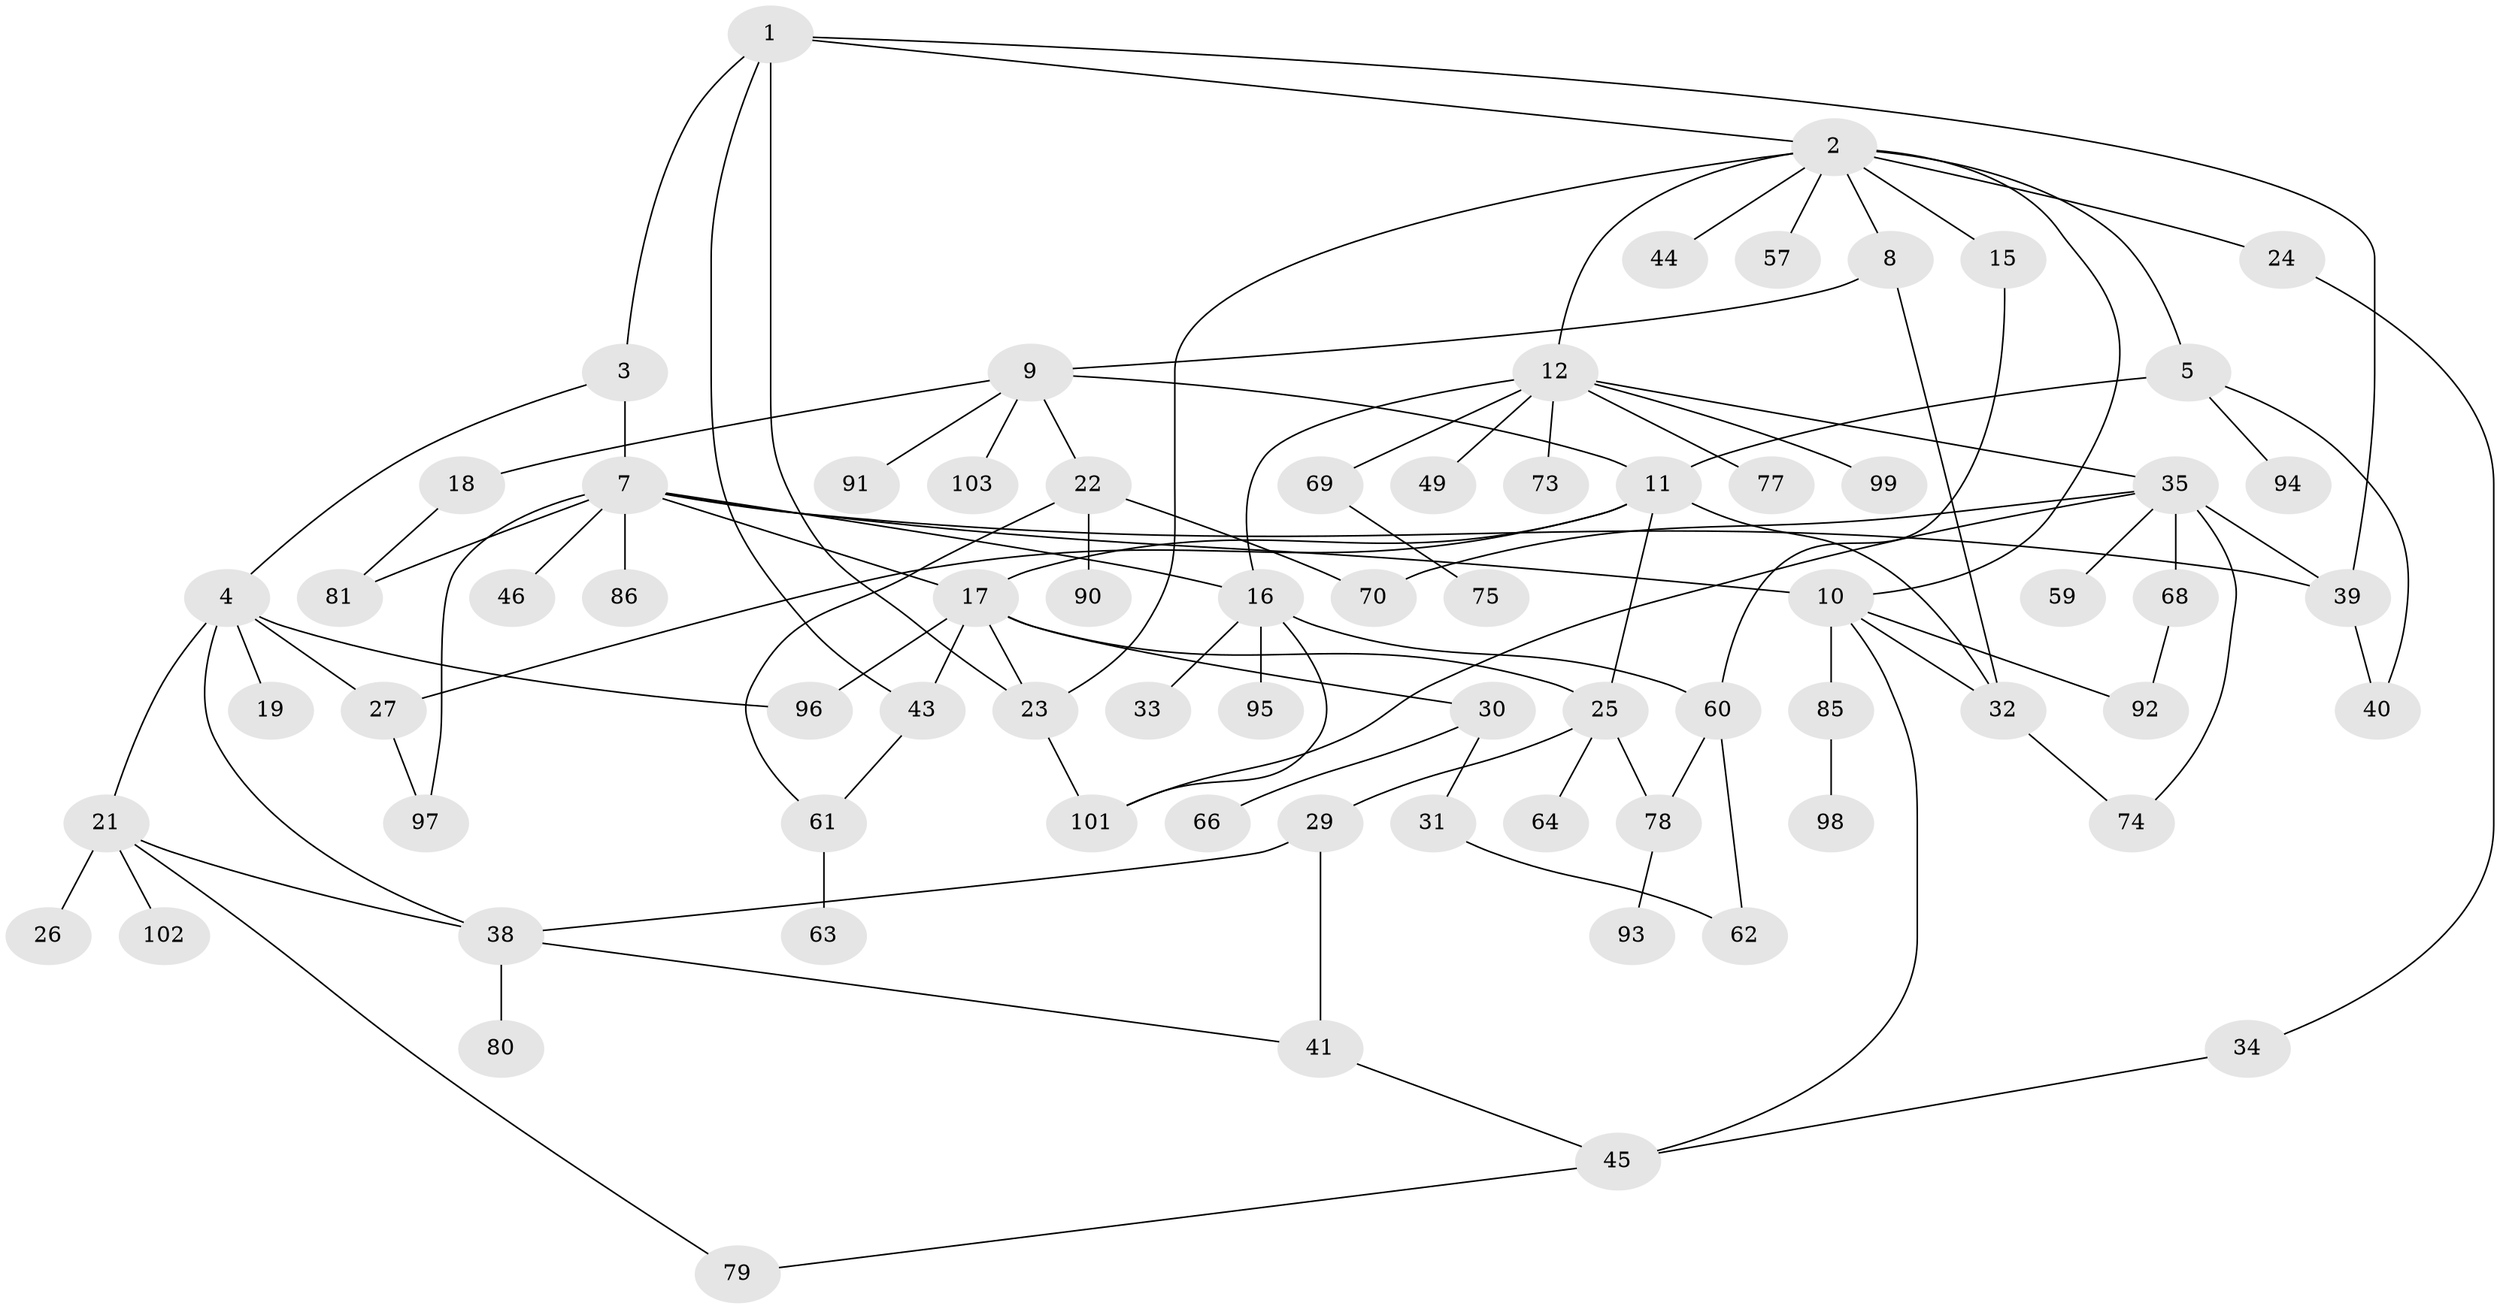 // original degree distribution, {4: 0.1320754716981132, 8: 0.009433962264150943, 3: 0.20754716981132076, 7: 0.02830188679245283, 5: 0.02830188679245283, 6: 0.02830188679245283, 2: 0.2830188679245283, 1: 0.2830188679245283}
// Generated by graph-tools (version 1.1) at 2025/41/03/06/25 10:41:30]
// undirected, 73 vertices, 104 edges
graph export_dot {
graph [start="1"]
  node [color=gray90,style=filled];
  1 [super="+106"];
  2 [super="+6"];
  3;
  4 [super="+76"];
  5 [super="+54"];
  7 [super="+20"];
  8;
  9 [super="+13"];
  10 [super="+56"];
  11 [super="+14"];
  12 [super="+28"];
  15 [super="+36"];
  16 [super="+87"];
  17 [super="+50"];
  18 [super="+47"];
  19;
  21 [super="+53"];
  22 [super="+48"];
  23 [super="+88"];
  24;
  25 [super="+58"];
  26 [super="+71"];
  27 [super="+51"];
  29 [super="+84"];
  30;
  31;
  32 [super="+67"];
  33 [super="+65"];
  34 [super="+37"];
  35 [super="+42"];
  38 [super="+72"];
  39 [super="+83"];
  40 [super="+55"];
  41 [super="+105"];
  43;
  44;
  45 [super="+52"];
  46;
  49;
  57;
  59;
  60;
  61;
  62 [super="+82"];
  63;
  64 [super="+89"];
  66;
  68;
  69;
  70;
  73;
  74 [super="+104"];
  75;
  77;
  78;
  79;
  80;
  81;
  85;
  86;
  90;
  91;
  92;
  93;
  94;
  95;
  96 [super="+100"];
  97;
  98;
  99;
  101;
  102;
  103;
  1 -- 2;
  1 -- 3;
  1 -- 23;
  1 -- 43;
  1 -- 39;
  2 -- 5;
  2 -- 8;
  2 -- 15;
  2 -- 24;
  2 -- 44;
  2 -- 57;
  2 -- 10;
  2 -- 12;
  2 -- 23;
  3 -- 4;
  3 -- 7;
  4 -- 19;
  4 -- 21;
  4 -- 27;
  4 -- 38;
  4 -- 96;
  5 -- 40;
  5 -- 94;
  5 -- 11;
  7 -- 10;
  7 -- 39;
  7 -- 46;
  7 -- 17;
  7 -- 81;
  7 -- 97;
  7 -- 86;
  7 -- 16;
  8 -- 9;
  8 -- 32;
  9 -- 11;
  9 -- 103;
  9 -- 18;
  9 -- 91;
  9 -- 22;
  10 -- 32;
  10 -- 92;
  10 -- 85;
  10 -- 45;
  11 -- 17;
  11 -- 25;
  11 -- 32;
  11 -- 27;
  12 -- 16;
  12 -- 35;
  12 -- 69;
  12 -- 73;
  12 -- 77;
  12 -- 49;
  12 -- 99;
  15 -- 60;
  16 -- 33;
  16 -- 95;
  16 -- 60;
  16 -- 101;
  17 -- 25;
  17 -- 30;
  17 -- 43;
  17 -- 96;
  17 -- 23;
  18 -- 81;
  21 -- 26;
  21 -- 79;
  21 -- 102;
  21 -- 38;
  22 -- 90;
  22 -- 70;
  22 -- 61;
  23 -- 101;
  24 -- 34;
  25 -- 29;
  25 -- 64;
  25 -- 78;
  27 -- 97;
  29 -- 41;
  29 -- 38;
  30 -- 31;
  30 -- 66;
  31 -- 62;
  32 -- 74;
  34 -- 45;
  35 -- 70;
  35 -- 39;
  35 -- 74;
  35 -- 101;
  35 -- 59;
  35 -- 68;
  38 -- 80;
  38 -- 41;
  39 -- 40;
  41 -- 45;
  43 -- 61;
  45 -- 79;
  60 -- 62;
  60 -- 78;
  61 -- 63;
  68 -- 92;
  69 -- 75;
  78 -- 93;
  85 -- 98;
}
